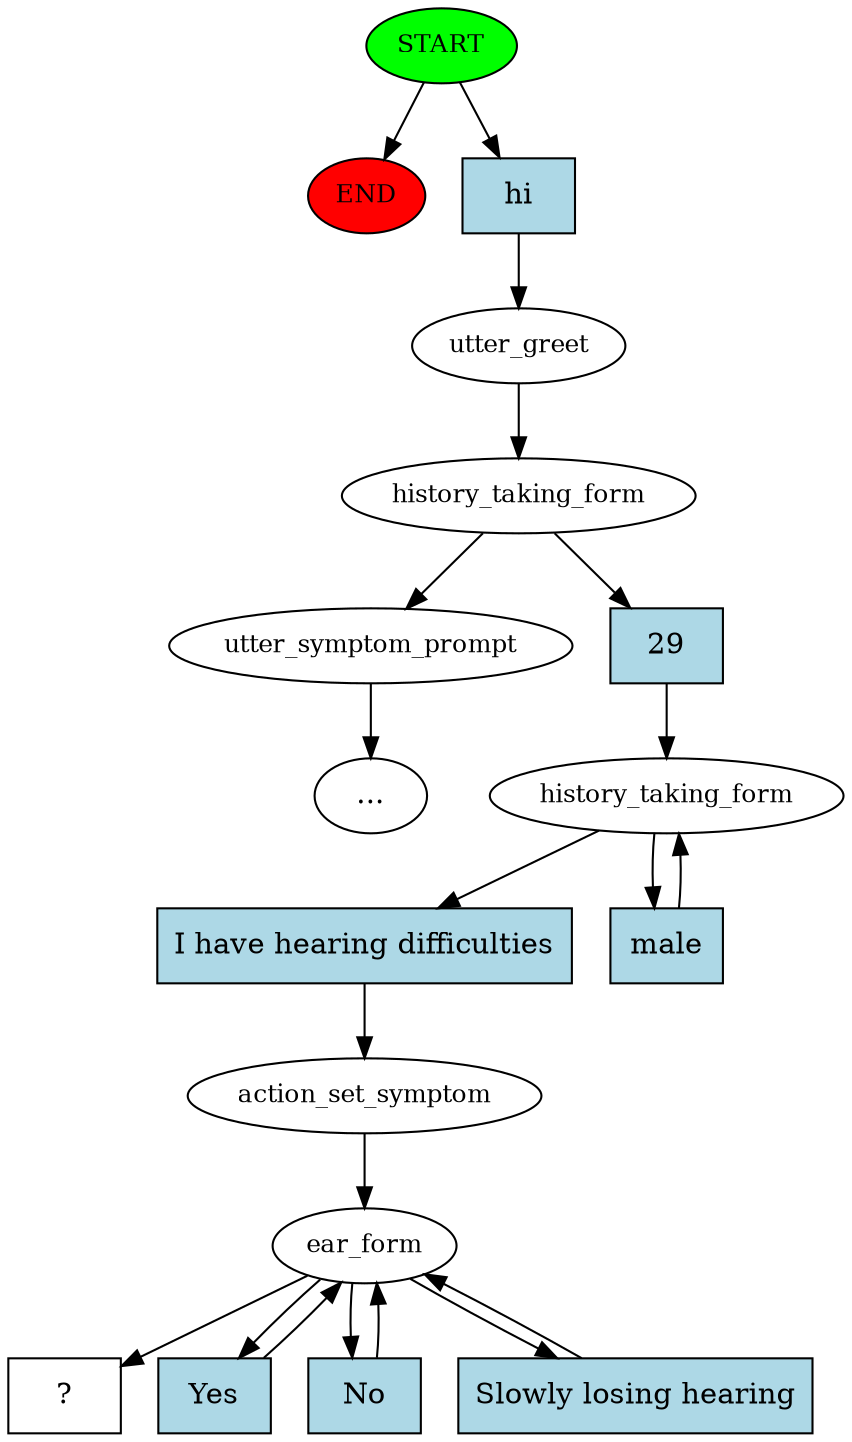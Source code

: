 digraph  {
0 [class="start active", fillcolor=green, fontsize=12, label=START, style=filled];
"-1" [class=end, fillcolor=red, fontsize=12, label=END, style=filled];
1 [class=active, fontsize=12, label=utter_greet];
2 [class=active, fontsize=12, label=history_taking_form];
3 [class="", fontsize=12, label=utter_symptom_prompt];
"-3" [class=ellipsis, label="..."];
6 [class=active, fontsize=12, label=history_taking_form];
8 [class=active, fontsize=12, label=action_set_symptom];
9 [class=active, fontsize=12, label=ear_form];
13 [class="intent dashed active", label="  ?  ", shape=rect];
14 [class="intent active", fillcolor=lightblue, label=hi, shape=rect, style=filled];
15 [class="intent active", fillcolor=lightblue, label=29, shape=rect, style=filled];
16 [class="intent active", fillcolor=lightblue, label="I have hearing difficulties", shape=rect, style=filled];
17 [class="intent active", fillcolor=lightblue, label=male, shape=rect, style=filled];
18 [class="intent active", fillcolor=lightblue, label=Yes, shape=rect, style=filled];
19 [class="intent active", fillcolor=lightblue, label=No, shape=rect, style=filled];
20 [class="intent active", fillcolor=lightblue, label="Slowly losing hearing", shape=rect, style=filled];
0 -> "-1"  [class="", key=NONE, label=""];
0 -> 14  [class=active, key=0];
1 -> 2  [class=active, key=NONE, label=""];
2 -> 3  [class="", key=NONE, label=""];
2 -> 15  [class=active, key=0];
3 -> "-3"  [class="", key=NONE, label=""];
6 -> 16  [class=active, key=0];
6 -> 17  [class=active, key=0];
8 -> 9  [class=active, key=NONE, label=""];
9 -> 13  [class=active, key=NONE, label=""];
9 -> 18  [class=active, key=0];
9 -> 19  [class=active, key=0];
9 -> 20  [class=active, key=0];
14 -> 1  [class=active, key=0];
15 -> 6  [class=active, key=0];
16 -> 8  [class=active, key=0];
17 -> 6  [class=active, key=0];
18 -> 9  [class=active, key=0];
19 -> 9  [class=active, key=0];
20 -> 9  [class=active, key=0];
}
